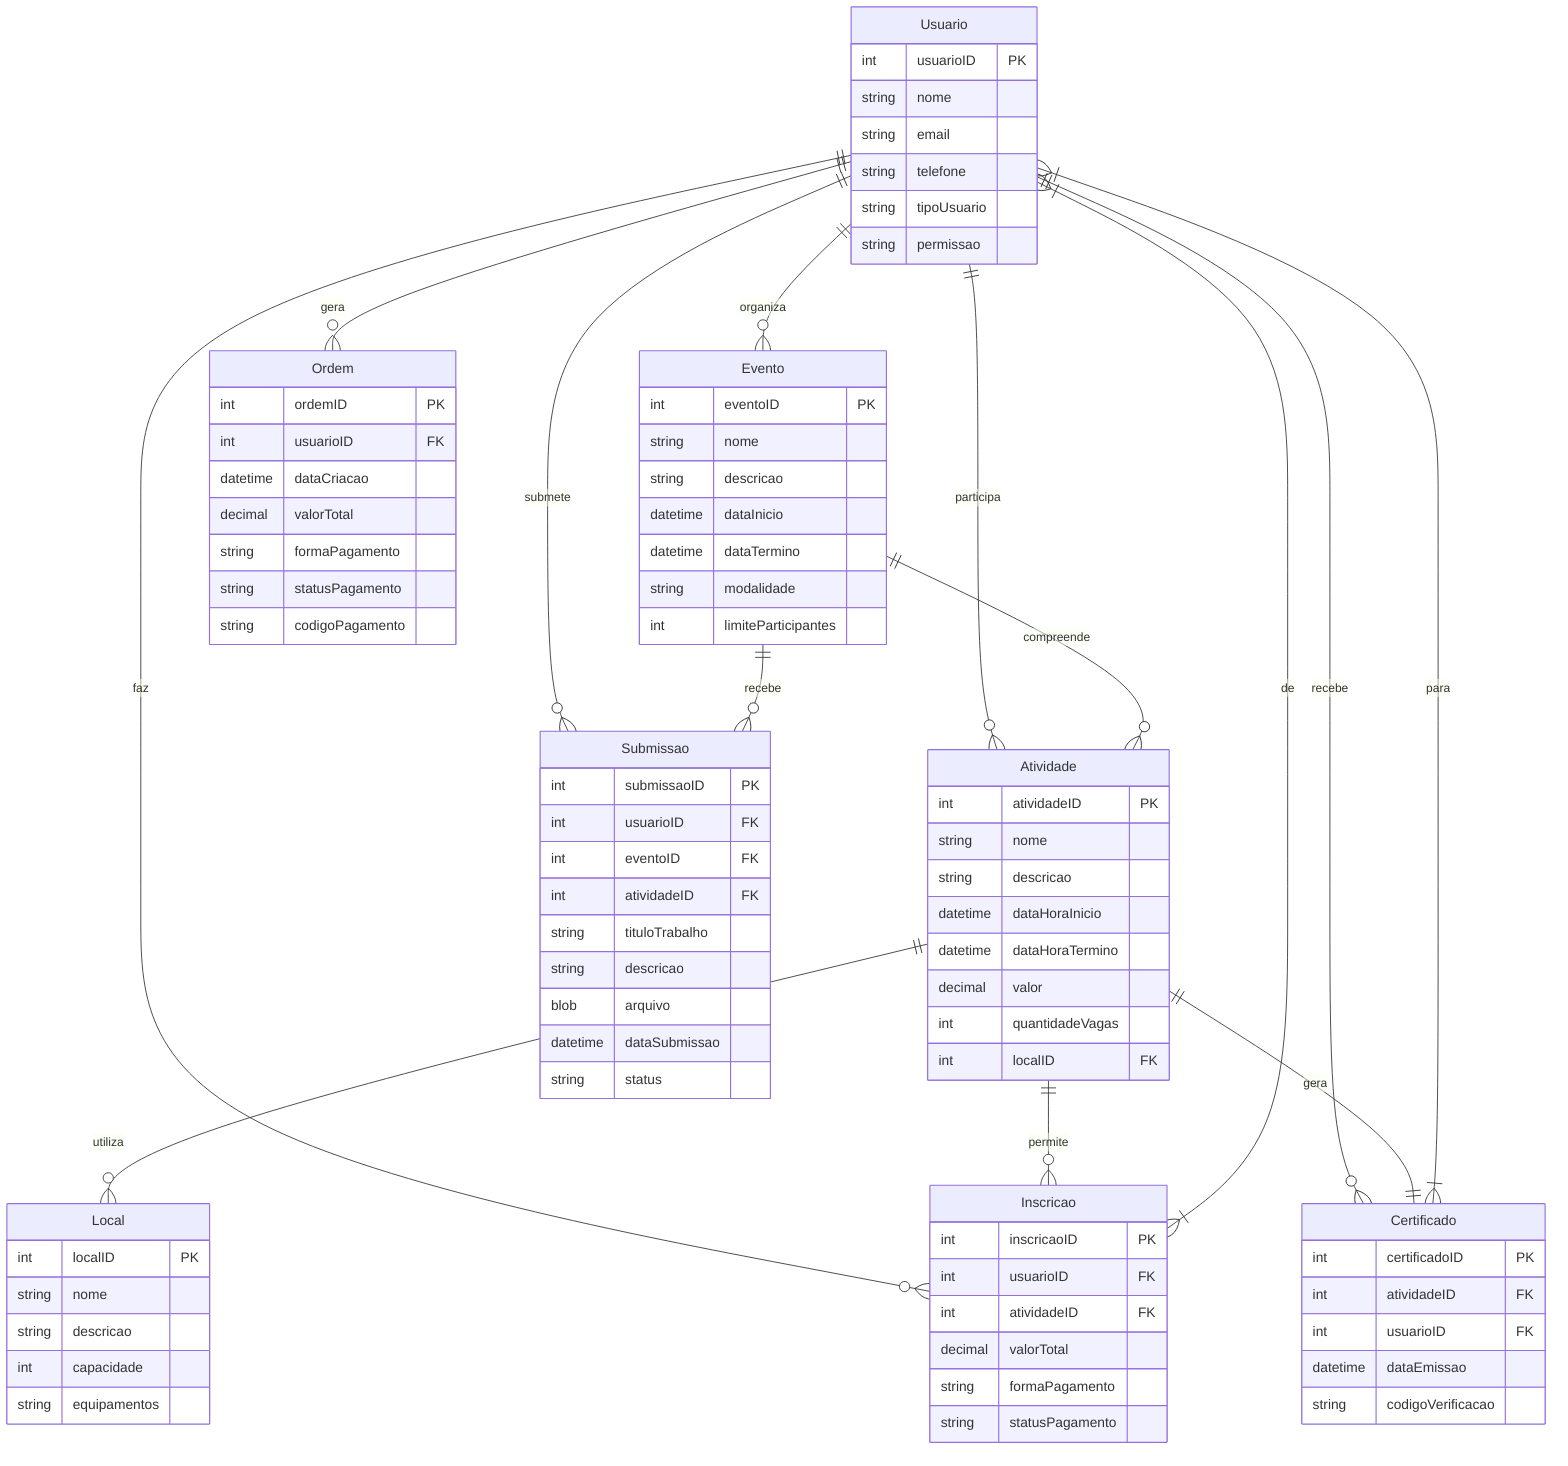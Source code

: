 erDiagram
    Usuario {
        int usuarioID PK
        string nome
        string email
        string telefone
        string tipoUsuario
        string permissao
    }

    Evento {
        int eventoID PK
        string nome
        string descricao
        datetime dataInicio
        datetime dataTermino
        string modalidade
        int limiteParticipantes
    }

    Atividade {
        int atividadeID PK
        string nome
        string descricao
        datetime dataHoraInicio
        datetime dataHoraTermino
        decimal valor
        int quantidadeVagas
        int localID FK
    }

    Local {
        int localID PK
        string nome
        string descricao
        int capacidade
        string equipamentos
    }

    Inscricao {
        int inscricaoID PK
        int usuarioID FK
        int atividadeID FK
        decimal valorTotal
        string formaPagamento
        string statusPagamento
    }

    Certificado {
        int certificadoID PK
        int atividadeID FK
        int usuarioID FK
        datetime dataEmissao
        string codigoVerificacao
    }

    Submissao {
        int submissaoID PK
        int usuarioID FK
        int eventoID FK
        int atividadeID FK
        string tituloTrabalho
        string descricao
        blob arquivo
        datetime dataSubmissao
        string status
    }

    Ordem {
        int ordemID PK
        int usuarioID FK
        datetime dataCriacao
        decimal valorTotal
        string formaPagamento
        string statusPagamento
        string codigoPagamento
    }

    Usuario ||--o{ Evento : organiza
    Usuario ||--o{ Atividade : participa
    Usuario ||--o{ Inscricao : faz
    Usuario ||--o{ Certificado : recebe
    Usuario ||--o{ Submissao : submete
    Usuario ||--o{ Ordem : gera

    Evento ||--o{ Atividade : compreende
    Evento ||--o{ Submissao : recebe

    Atividade ||--o{ Local : utiliza
    Atividade ||--o{ Inscricao : permite
    Atividade ||--|| Certificado : gera

    Inscricao }|--|{ Usuario : de
    Certificado }|--|{ Usuario : para